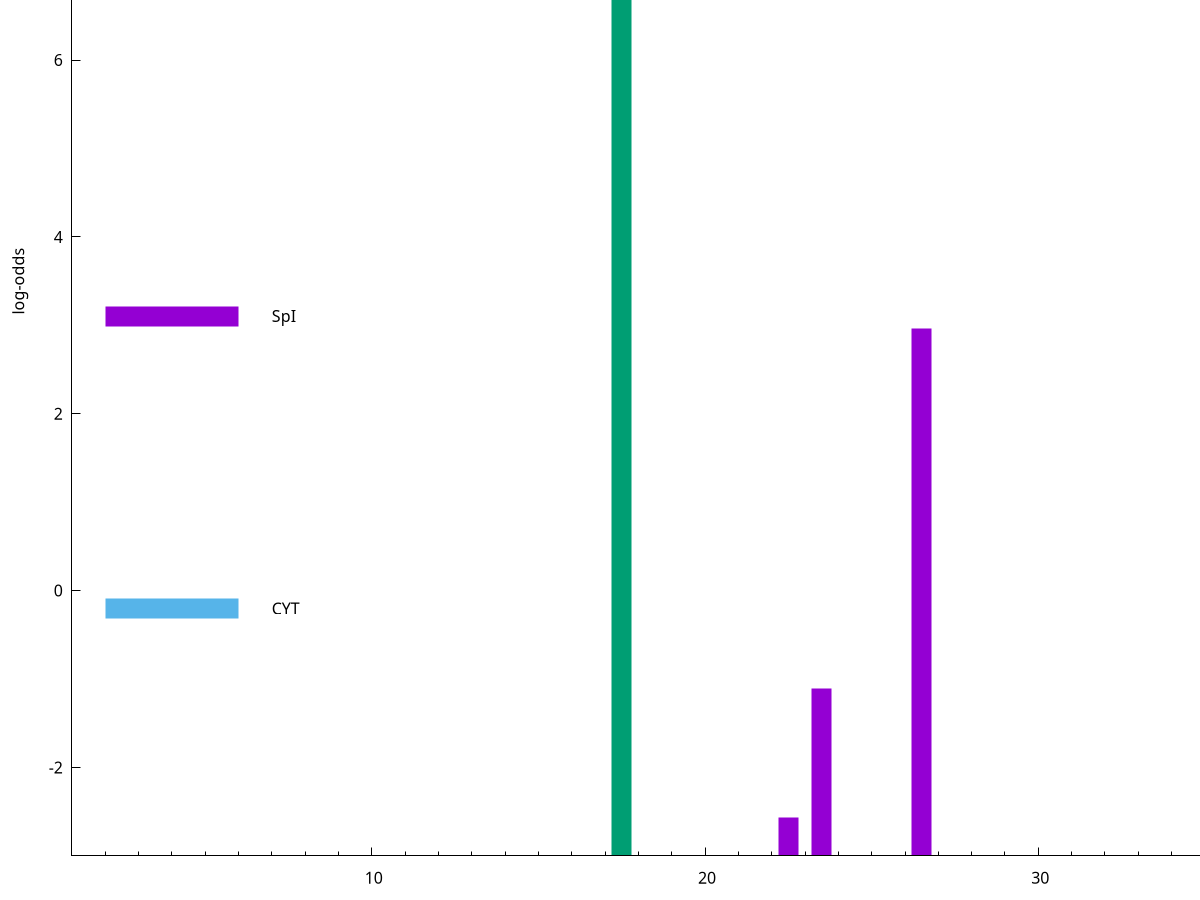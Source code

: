 set title "LipoP predictions for SRR4017925.gff"
set size 2., 1.4
set xrange [1:70] 
set mxtics 10
set yrange [-3:10]
set y2range [0:13]
set ylabel "log-odds"
set term postscript eps color solid "Helvetica" 30
set output "SRR4017925.gff67.eps"
set arrow from 2,7.22499 to 6,7.22499 nohead lt 2 lw 20
set label "SpII" at 7,7.22499
set arrow from 2,3.10522 to 6,3.10522 nohead lt 1 lw 20
set label "SpI" at 7,3.10522
set arrow from 2,-0.200913 to 6,-0.200913 nohead lt 3 lw 20
set label "CYT" at 7,-0.200913
set arrow from 2,7.22499 to 6,7.22499 nohead lt 2 lw 20
set label "SpII" at 7,7.22499
# NOTE: The scores below are the log-odds scores with the threshold
# NOTE: subtracted (a hack to make gnuplot make the histogram all
# NOTE: look nice).
plot "-" axes x1y2 title "" with impulses lt 2 lw 20, "-" axes x1y2 title "" with impulses lt 1 lw 20
17.500000 10.224980
e
26.500000 5.960440
23.500000 1.891760
22.500000 0.429380
e
exit
